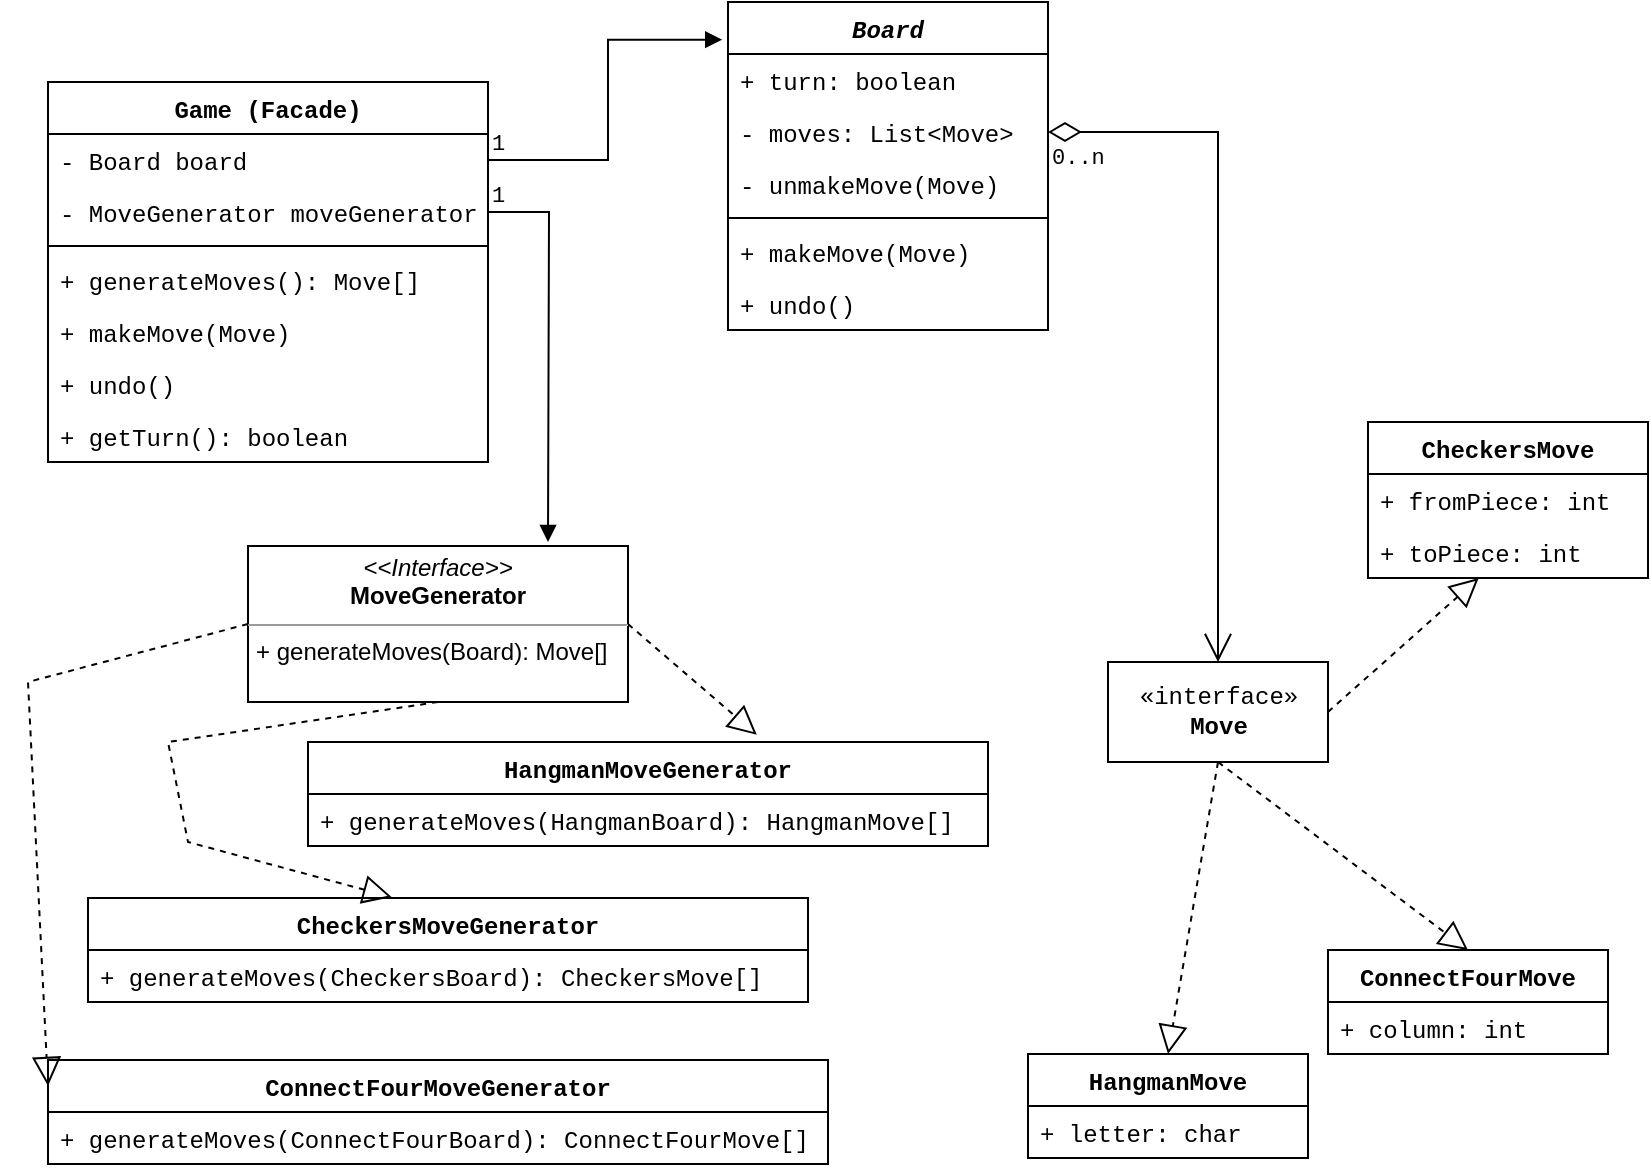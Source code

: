 <mxfile version="20.5.3" type="github">
  <diagram id="h_nkCJeNbxuBH3u3GuZV" name="Page-1">
    <mxGraphModel dx="1289" dy="742" grid="1" gridSize="10" guides="1" tooltips="1" connect="1" arrows="1" fold="1" page="1" pageScale="1" pageWidth="850" pageHeight="1100" math="0" shadow="0">
      <root>
        <mxCell id="0" />
        <mxCell id="1" parent="0" />
        <mxCell id="tKDoVAYZ7wEW3-KZ-8f7-16" value="Game (Facade)" style="swimlane;fontStyle=1;align=center;verticalAlign=top;childLayout=stackLayout;horizontal=1;startSize=26;horizontalStack=0;resizeParent=1;resizeParentMax=0;resizeLast=0;collapsible=1;marginBottom=0;fontFamily=Courier New;" parent="1" vertex="1">
          <mxGeometry x="40" y="90" width="220" height="190" as="geometry" />
        </mxCell>
        <mxCell id="tKDoVAYZ7wEW3-KZ-8f7-20" value="- Board board" style="text;strokeColor=none;fillColor=none;align=left;verticalAlign=top;spacingLeft=4;spacingRight=4;overflow=hidden;rotatable=0;points=[[0,0.5],[1,0.5]];portConstraint=eastwest;fontFamily=Courier New;" parent="tKDoVAYZ7wEW3-KZ-8f7-16" vertex="1">
          <mxGeometry y="26" width="220" height="26" as="geometry" />
        </mxCell>
        <mxCell id="tKDoVAYZ7wEW3-KZ-8f7-28" value="- MoveGenerator moveGenerator" style="text;strokeColor=none;fillColor=none;align=left;verticalAlign=top;spacingLeft=4;spacingRight=4;overflow=hidden;rotatable=0;points=[[0,0.5],[1,0.5]];portConstraint=eastwest;fontFamily=Courier New;" parent="tKDoVAYZ7wEW3-KZ-8f7-16" vertex="1">
          <mxGeometry y="52" width="220" height="26" as="geometry" />
        </mxCell>
        <mxCell id="tKDoVAYZ7wEW3-KZ-8f7-18" value="" style="line;strokeWidth=1;fillColor=none;align=left;verticalAlign=middle;spacingTop=-1;spacingLeft=3;spacingRight=3;rotatable=0;labelPosition=right;points=[];portConstraint=eastwest;strokeColor=inherit;fontFamily=Courier New;" parent="tKDoVAYZ7wEW3-KZ-8f7-16" vertex="1">
          <mxGeometry y="78" width="220" height="8" as="geometry" />
        </mxCell>
        <mxCell id="tKDoVAYZ7wEW3-KZ-8f7-19" value="+ generateMoves(): Move[]" style="text;strokeColor=none;fillColor=none;align=left;verticalAlign=top;spacingLeft=4;spacingRight=4;overflow=hidden;rotatable=0;points=[[0,0.5],[1,0.5]];portConstraint=eastwest;fontFamily=Courier New;" parent="tKDoVAYZ7wEW3-KZ-8f7-16" vertex="1">
          <mxGeometry y="86" width="220" height="26" as="geometry" />
        </mxCell>
        <mxCell id="tKDoVAYZ7wEW3-KZ-8f7-21" value="+ makeMove(Move)" style="text;strokeColor=none;fillColor=none;align=left;verticalAlign=top;spacingLeft=4;spacingRight=4;overflow=hidden;rotatable=0;points=[[0,0.5],[1,0.5]];portConstraint=eastwest;fontFamily=Courier New;" parent="tKDoVAYZ7wEW3-KZ-8f7-16" vertex="1">
          <mxGeometry y="112" width="220" height="26" as="geometry" />
        </mxCell>
        <mxCell id="tKDoVAYZ7wEW3-KZ-8f7-22" value="+ undo()" style="text;strokeColor=none;fillColor=none;align=left;verticalAlign=top;spacingLeft=4;spacingRight=4;overflow=hidden;rotatable=0;points=[[0,0.5],[1,0.5]];portConstraint=eastwest;fontFamily=Courier New;" parent="tKDoVAYZ7wEW3-KZ-8f7-16" vertex="1">
          <mxGeometry y="138" width="220" height="26" as="geometry" />
        </mxCell>
        <mxCell id="tKDoVAYZ7wEW3-KZ-8f7-37" value="+ getTurn(): boolean" style="text;strokeColor=none;fillColor=none;align=left;verticalAlign=top;spacingLeft=4;spacingRight=4;overflow=hidden;rotatable=0;points=[[0,0.5],[1,0.5]];portConstraint=eastwest;fontFamily=Courier New;" parent="tKDoVAYZ7wEW3-KZ-8f7-16" vertex="1">
          <mxGeometry y="164" width="220" height="26" as="geometry" />
        </mxCell>
        <mxCell id="tKDoVAYZ7wEW3-KZ-8f7-39" value="ConnectFourMove" style="swimlane;fontStyle=1;childLayout=stackLayout;horizontal=1;startSize=26;fillColor=none;horizontalStack=0;resizeParent=1;resizeParentMax=0;resizeLast=0;collapsible=1;marginBottom=0;fontFamily=Courier New;" parent="1" vertex="1">
          <mxGeometry x="680" y="524" width="140" height="52" as="geometry" />
        </mxCell>
        <mxCell id="tKDoVAYZ7wEW3-KZ-8f7-40" value="+ column: int" style="text;strokeColor=none;fillColor=none;align=left;verticalAlign=top;spacingLeft=4;spacingRight=4;overflow=hidden;rotatable=0;points=[[0,0.5],[1,0.5]];portConstraint=eastwest;fontFamily=Courier New;" parent="tKDoVAYZ7wEW3-KZ-8f7-39" vertex="1">
          <mxGeometry y="26" width="140" height="26" as="geometry" />
        </mxCell>
        <mxCell id="tKDoVAYZ7wEW3-KZ-8f7-43" value="HangmanMove" style="swimlane;fontStyle=1;childLayout=stackLayout;horizontal=1;startSize=26;fillColor=none;horizontalStack=0;resizeParent=1;resizeParentMax=0;resizeLast=0;collapsible=1;marginBottom=0;fontFamily=Courier New;" parent="1" vertex="1">
          <mxGeometry x="530" y="576" width="140" height="52" as="geometry" />
        </mxCell>
        <mxCell id="tKDoVAYZ7wEW3-KZ-8f7-44" value="+ letter: char" style="text;strokeColor=none;fillColor=none;align=left;verticalAlign=top;spacingLeft=4;spacingRight=4;overflow=hidden;rotatable=0;points=[[0,0.5],[1,0.5]];portConstraint=eastwest;fontFamily=Courier New;" parent="tKDoVAYZ7wEW3-KZ-8f7-43" vertex="1">
          <mxGeometry y="26" width="140" height="26" as="geometry" />
        </mxCell>
        <mxCell id="tKDoVAYZ7wEW3-KZ-8f7-47" value="CheckersMove" style="swimlane;fontStyle=1;childLayout=stackLayout;horizontal=1;startSize=26;fillColor=none;horizontalStack=0;resizeParent=1;resizeParentMax=0;resizeLast=0;collapsible=1;marginBottom=0;fontFamily=Courier New;" parent="1" vertex="1">
          <mxGeometry x="700" y="260" width="140" height="78" as="geometry" />
        </mxCell>
        <mxCell id="tKDoVAYZ7wEW3-KZ-8f7-48" value="+ fromPiece: int" style="text;strokeColor=none;fillColor=none;align=left;verticalAlign=top;spacingLeft=4;spacingRight=4;overflow=hidden;rotatable=0;points=[[0,0.5],[1,0.5]];portConstraint=eastwest;fontFamily=Courier New;" parent="tKDoVAYZ7wEW3-KZ-8f7-47" vertex="1">
          <mxGeometry y="26" width="140" height="26" as="geometry" />
        </mxCell>
        <mxCell id="tKDoVAYZ7wEW3-KZ-8f7-49" value="+ toPiece: int" style="text;strokeColor=none;fillColor=none;align=left;verticalAlign=top;spacingLeft=4;spacingRight=4;overflow=hidden;rotatable=0;points=[[0,0.5],[1,0.5]];portConstraint=eastwest;fontFamily=Courier New;" parent="tKDoVAYZ7wEW3-KZ-8f7-47" vertex="1">
          <mxGeometry y="52" width="140" height="26" as="geometry" />
        </mxCell>
        <mxCell id="tKDoVAYZ7wEW3-KZ-8f7-51" value="«interface»&lt;br&gt;&lt;b&gt;Move&lt;/b&gt;" style="html=1;fontFamily=Courier New;" parent="1" vertex="1">
          <mxGeometry x="570" y="380" width="110" height="50" as="geometry" />
        </mxCell>
        <mxCell id="tKDoVAYZ7wEW3-KZ-8f7-52" value="" style="endArrow=block;dashed=1;endFill=0;endSize=12;html=1;rounded=0;fontFamily=Courier New;entryX=0.5;entryY=0;entryDx=0;entryDy=0;exitX=0.5;exitY=1;exitDx=0;exitDy=0;" parent="1" source="tKDoVAYZ7wEW3-KZ-8f7-51" target="tKDoVAYZ7wEW3-KZ-8f7-39" edge="1">
          <mxGeometry width="160" relative="1" as="geometry">
            <mxPoint x="450" y="400" as="sourcePoint" />
            <mxPoint x="610" y="400" as="targetPoint" />
          </mxGeometry>
        </mxCell>
        <mxCell id="tKDoVAYZ7wEW3-KZ-8f7-53" value="" style="endArrow=block;dashed=1;endFill=0;endSize=12;html=1;rounded=0;fontFamily=Courier New;exitX=1;exitY=0.5;exitDx=0;exitDy=0;" parent="1" source="tKDoVAYZ7wEW3-KZ-8f7-51" target="tKDoVAYZ7wEW3-KZ-8f7-49" edge="1">
          <mxGeometry width="160" relative="1" as="geometry">
            <mxPoint x="635" y="440" as="sourcePoint" />
            <mxPoint x="640" y="560" as="targetPoint" />
          </mxGeometry>
        </mxCell>
        <mxCell id="tKDoVAYZ7wEW3-KZ-8f7-54" value="" style="endArrow=block;dashed=1;endFill=0;endSize=12;html=1;rounded=0;fontFamily=Courier New;exitX=0.5;exitY=1;exitDx=0;exitDy=0;entryX=0.5;entryY=0;entryDx=0;entryDy=0;" parent="1" source="tKDoVAYZ7wEW3-KZ-8f7-51" target="tKDoVAYZ7wEW3-KZ-8f7-43" edge="1">
          <mxGeometry width="160" relative="1" as="geometry">
            <mxPoint x="450" y="400" as="sourcePoint" />
            <mxPoint x="610" y="400" as="targetPoint" />
          </mxGeometry>
        </mxCell>
        <mxCell id="tKDoVAYZ7wEW3-KZ-8f7-55" value="Board" style="swimlane;fontStyle=3;align=center;verticalAlign=top;childLayout=stackLayout;horizontal=1;startSize=26;horizontalStack=0;resizeParent=1;resizeParentMax=0;resizeLast=0;collapsible=1;marginBottom=0;fontFamily=Courier New;" parent="1" vertex="1">
          <mxGeometry x="380" y="50" width="160" height="164" as="geometry" />
        </mxCell>
        <mxCell id="tKDoVAYZ7wEW3-KZ-8f7-60" value="+ turn: boolean" style="text;strokeColor=none;fillColor=none;align=left;verticalAlign=top;spacingLeft=4;spacingRight=4;overflow=hidden;rotatable=0;points=[[0,0.5],[1,0.5]];portConstraint=eastwest;fontFamily=Courier New;" parent="tKDoVAYZ7wEW3-KZ-8f7-55" vertex="1">
          <mxGeometry y="26" width="160" height="26" as="geometry" />
        </mxCell>
        <mxCell id="tKDoVAYZ7wEW3-KZ-8f7-61" value="- moves: List&lt;Move&gt;" style="text;strokeColor=none;fillColor=none;align=left;verticalAlign=top;spacingLeft=4;spacingRight=4;overflow=hidden;rotatable=0;points=[[0,0.5],[1,0.5]];portConstraint=eastwest;fontFamily=Courier New;" parent="tKDoVAYZ7wEW3-KZ-8f7-55" vertex="1">
          <mxGeometry y="52" width="160" height="26" as="geometry" />
        </mxCell>
        <mxCell id="w9P0QmHXWwVL7brIBfz7-1" value="- unmakeMove(Move)" style="text;strokeColor=none;fillColor=none;align=left;verticalAlign=top;spacingLeft=4;spacingRight=4;overflow=hidden;rotatable=0;points=[[0,0.5],[1,0.5]];portConstraint=eastwest;fontFamily=Courier New;" vertex="1" parent="tKDoVAYZ7wEW3-KZ-8f7-55">
          <mxGeometry y="78" width="160" height="26" as="geometry" />
        </mxCell>
        <mxCell id="tKDoVAYZ7wEW3-KZ-8f7-57" value="" style="line;strokeWidth=1;fillColor=none;align=left;verticalAlign=middle;spacingTop=-1;spacingLeft=3;spacingRight=3;rotatable=0;labelPosition=right;points=[];portConstraint=eastwest;strokeColor=inherit;fontFamily=Courier New;" parent="tKDoVAYZ7wEW3-KZ-8f7-55" vertex="1">
          <mxGeometry y="104" width="160" height="8" as="geometry" />
        </mxCell>
        <mxCell id="tKDoVAYZ7wEW3-KZ-8f7-58" value="+ makeMove(Move)" style="text;strokeColor=none;fillColor=none;align=left;verticalAlign=top;spacingLeft=4;spacingRight=4;overflow=hidden;rotatable=0;points=[[0,0.5],[1,0.5]];portConstraint=eastwest;fontFamily=Courier New;" parent="tKDoVAYZ7wEW3-KZ-8f7-55" vertex="1">
          <mxGeometry y="112" width="160" height="26" as="geometry" />
        </mxCell>
        <mxCell id="tKDoVAYZ7wEW3-KZ-8f7-59" value="+ undo()" style="text;strokeColor=none;fillColor=none;align=left;verticalAlign=top;spacingLeft=4;spacingRight=4;overflow=hidden;rotatable=0;points=[[0,0.5],[1,0.5]];portConstraint=eastwest;fontFamily=Courier New;" parent="tKDoVAYZ7wEW3-KZ-8f7-55" vertex="1">
          <mxGeometry y="138" width="160" height="26" as="geometry" />
        </mxCell>
        <mxCell id="tKDoVAYZ7wEW3-KZ-8f7-62" value="" style="endArrow=open;html=1;endSize=12;startArrow=diamondThin;startSize=14;startFill=0;edgeStyle=orthogonalEdgeStyle;rounded=0;fontFamily=Courier New;entryX=0.5;entryY=0;entryDx=0;entryDy=0;" parent="1" source="tKDoVAYZ7wEW3-KZ-8f7-61" target="tKDoVAYZ7wEW3-KZ-8f7-51" edge="1">
          <mxGeometry relative="1" as="geometry">
            <mxPoint x="600" y="310" as="sourcePoint" />
            <mxPoint x="600" y="340" as="targetPoint" />
          </mxGeometry>
        </mxCell>
        <mxCell id="tKDoVAYZ7wEW3-KZ-8f7-63" value="0..n" style="edgeLabel;resizable=0;html=1;align=left;verticalAlign=top;fontFamily=Courier New;" parent="tKDoVAYZ7wEW3-KZ-8f7-62" connectable="0" vertex="1">
          <mxGeometry x="-1" relative="1" as="geometry" />
        </mxCell>
        <mxCell id="tKDoVAYZ7wEW3-KZ-8f7-69" value="CheckersMoveGenerator" style="swimlane;fontStyle=1;childLayout=stackLayout;horizontal=1;startSize=26;fillColor=none;horizontalStack=0;resizeParent=1;resizeParentMax=0;resizeLast=0;collapsible=1;marginBottom=0;fontFamily=Courier New;" parent="1" vertex="1">
          <mxGeometry x="60" y="498" width="360" height="52" as="geometry" />
        </mxCell>
        <mxCell id="tKDoVAYZ7wEW3-KZ-8f7-70" value="+ generateMoves(CheckersBoard): CheckersMove[]" style="text;strokeColor=none;fillColor=none;align=left;verticalAlign=top;spacingLeft=4;spacingRight=4;overflow=hidden;rotatable=0;points=[[0,0.5],[1,0.5]];portConstraint=eastwest;fontFamily=Courier New;" parent="tKDoVAYZ7wEW3-KZ-8f7-69" vertex="1">
          <mxGeometry y="26" width="360" height="26" as="geometry" />
        </mxCell>
        <mxCell id="tKDoVAYZ7wEW3-KZ-8f7-74" value="&lt;p style=&quot;margin:0px;margin-top:4px;text-align:center;&quot;&gt;&lt;i&gt;&amp;lt;&amp;lt;Interface&amp;gt;&amp;gt;&lt;/i&gt;&lt;br&gt;&lt;b&gt;MoveGenerator&lt;/b&gt;&lt;/p&gt;&lt;hr size=&quot;1&quot;&gt;&lt;p style=&quot;margin:0px;margin-left:4px;&quot;&gt;+ generateMoves(Board): Move[]&lt;/p&gt;" style="verticalAlign=top;align=left;overflow=fill;fontSize=12;fontFamily=Helvetica;html=1;" parent="1" vertex="1">
          <mxGeometry x="140" y="322" width="190" height="78" as="geometry" />
        </mxCell>
        <mxCell id="tKDoVAYZ7wEW3-KZ-8f7-75" value="HangmanMoveGenerator" style="swimlane;fontStyle=1;childLayout=stackLayout;horizontal=1;startSize=26;fillColor=none;horizontalStack=0;resizeParent=1;resizeParentMax=0;resizeLast=0;collapsible=1;marginBottom=0;fontFamily=Courier New;" parent="1" vertex="1">
          <mxGeometry x="170" y="420" width="340" height="52" as="geometry" />
        </mxCell>
        <mxCell id="tKDoVAYZ7wEW3-KZ-8f7-76" value="+ generateMoves(HangmanBoard): HangmanMove[]" style="text;strokeColor=none;fillColor=none;align=left;verticalAlign=top;spacingLeft=4;spacingRight=4;overflow=hidden;rotatable=0;points=[[0,0.5],[1,0.5]];portConstraint=eastwest;fontFamily=Courier New;" parent="tKDoVAYZ7wEW3-KZ-8f7-75" vertex="1">
          <mxGeometry y="26" width="340" height="26" as="geometry" />
        </mxCell>
        <mxCell id="tKDoVAYZ7wEW3-KZ-8f7-78" value="ConnectFourMoveGenerator" style="swimlane;fontStyle=1;childLayout=stackLayout;horizontal=1;startSize=26;fillColor=none;horizontalStack=0;resizeParent=1;resizeParentMax=0;resizeLast=0;collapsible=1;marginBottom=0;fontFamily=Courier New;" parent="1" vertex="1">
          <mxGeometry x="40" y="579" width="390" height="52" as="geometry" />
        </mxCell>
        <mxCell id="tKDoVAYZ7wEW3-KZ-8f7-79" value="+ generateMoves(ConnectFourBoard): ConnectFourMove[]" style="text;strokeColor=none;fillColor=none;align=left;verticalAlign=top;spacingLeft=4;spacingRight=4;overflow=hidden;rotatable=0;points=[[0,0.5],[1,0.5]];portConstraint=eastwest;fontFamily=Courier New;" parent="tKDoVAYZ7wEW3-KZ-8f7-78" vertex="1">
          <mxGeometry y="26" width="390" height="26" as="geometry" />
        </mxCell>
        <mxCell id="tKDoVAYZ7wEW3-KZ-8f7-80" value="" style="endArrow=block;dashed=1;endFill=0;endSize=12;html=1;rounded=0;fontFamily=Courier New;exitX=1;exitY=0.5;exitDx=0;exitDy=0;entryX=0.66;entryY=-0.069;entryDx=0;entryDy=0;entryPerimeter=0;" parent="1" source="tKDoVAYZ7wEW3-KZ-8f7-74" target="tKDoVAYZ7wEW3-KZ-8f7-75" edge="1">
          <mxGeometry width="160" relative="1" as="geometry">
            <mxPoint x="340" y="360" as="sourcePoint" />
            <mxPoint x="500" y="360" as="targetPoint" />
          </mxGeometry>
        </mxCell>
        <mxCell id="tKDoVAYZ7wEW3-KZ-8f7-81" value="" style="endArrow=block;dashed=1;endFill=0;endSize=12;html=1;rounded=0;fontFamily=Courier New;exitX=0.5;exitY=1;exitDx=0;exitDy=0;entryX=0.422;entryY=-0.008;entryDx=0;entryDy=0;entryPerimeter=0;" parent="1" source="tKDoVAYZ7wEW3-KZ-8f7-74" target="tKDoVAYZ7wEW3-KZ-8f7-69" edge="1">
          <mxGeometry width="160" relative="1" as="geometry">
            <mxPoint x="340" y="371" as="sourcePoint" />
            <mxPoint x="404.4" y="426.412" as="targetPoint" />
            <Array as="points">
              <mxPoint x="100" y="420" />
              <mxPoint x="110" y="470" />
            </Array>
          </mxGeometry>
        </mxCell>
        <mxCell id="tKDoVAYZ7wEW3-KZ-8f7-82" value="" style="endArrow=block;dashed=1;endFill=0;endSize=12;html=1;rounded=0;fontFamily=Courier New;exitX=0;exitY=0.5;exitDx=0;exitDy=0;entryX=0;entryY=0.25;entryDx=0;entryDy=0;" parent="1" source="tKDoVAYZ7wEW3-KZ-8f7-74" target="tKDoVAYZ7wEW3-KZ-8f7-78" edge="1">
          <mxGeometry width="160" relative="1" as="geometry">
            <mxPoint x="340" y="360" as="sourcePoint" />
            <mxPoint x="500" y="360" as="targetPoint" />
            <Array as="points">
              <mxPoint x="30" y="390" />
            </Array>
          </mxGeometry>
        </mxCell>
        <mxCell id="tKDoVAYZ7wEW3-KZ-8f7-83" value="" style="endArrow=block;endFill=1;html=1;edgeStyle=orthogonalEdgeStyle;align=left;verticalAlign=top;rounded=0;fontFamily=Courier New;exitX=1;exitY=0.5;exitDx=0;exitDy=0;" parent="1" source="tKDoVAYZ7wEW3-KZ-8f7-28" edge="1">
          <mxGeometry x="-1" relative="1" as="geometry">
            <mxPoint x="340" y="360" as="sourcePoint" />
            <mxPoint x="290" y="320" as="targetPoint" />
          </mxGeometry>
        </mxCell>
        <mxCell id="tKDoVAYZ7wEW3-KZ-8f7-84" value="1" style="edgeLabel;resizable=0;html=1;align=left;verticalAlign=bottom;fontFamily=Courier New;" parent="tKDoVAYZ7wEW3-KZ-8f7-83" connectable="0" vertex="1">
          <mxGeometry x="-1" relative="1" as="geometry" />
        </mxCell>
        <mxCell id="tKDoVAYZ7wEW3-KZ-8f7-85" value="" style="endArrow=block;endFill=1;html=1;edgeStyle=orthogonalEdgeStyle;align=left;verticalAlign=top;rounded=0;fontFamily=Courier New;exitX=1;exitY=0.5;exitDx=0;exitDy=0;entryX=-0.018;entryY=0.115;entryDx=0;entryDy=0;entryPerimeter=0;" parent="1" source="tKDoVAYZ7wEW3-KZ-8f7-20" target="tKDoVAYZ7wEW3-KZ-8f7-55" edge="1">
          <mxGeometry x="-1" relative="1" as="geometry">
            <mxPoint x="340" y="360" as="sourcePoint" />
            <mxPoint x="500" y="360" as="targetPoint" />
          </mxGeometry>
        </mxCell>
        <mxCell id="tKDoVAYZ7wEW3-KZ-8f7-86" value="1" style="edgeLabel;resizable=0;html=1;align=left;verticalAlign=bottom;fontFamily=Courier New;" parent="tKDoVAYZ7wEW3-KZ-8f7-85" connectable="0" vertex="1">
          <mxGeometry x="-1" relative="1" as="geometry" />
        </mxCell>
      </root>
    </mxGraphModel>
  </diagram>
</mxfile>
